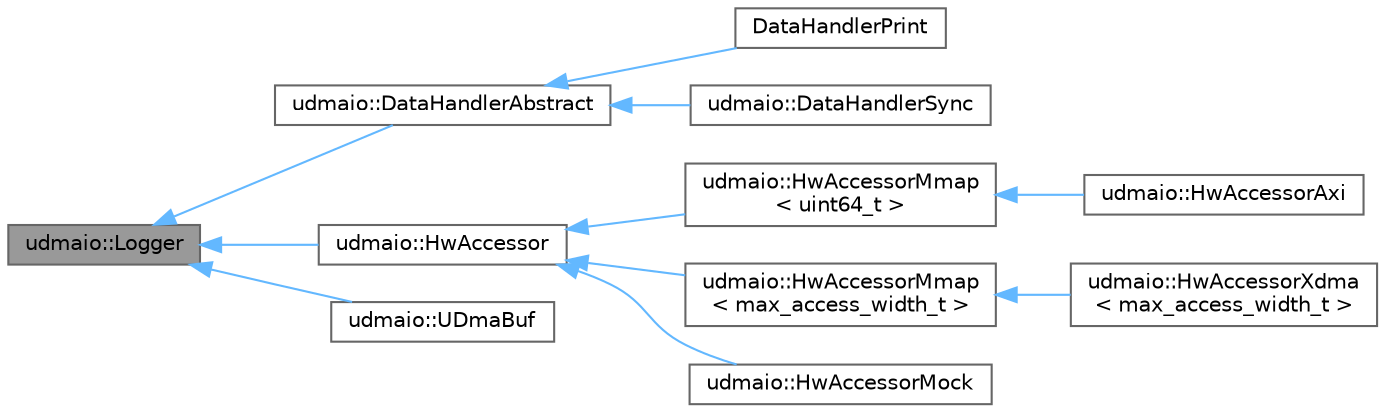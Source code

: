 digraph "udmaio::Logger"
{
 // INTERACTIVE_SVG=YES
 // LATEX_PDF_SIZE
  bgcolor="transparent";
  edge [fontname=Helvetica,fontsize=10,labelfontname=Helvetica,labelfontsize=10];
  node [fontname=Helvetica,fontsize=10,shape=box,height=0.2,width=0.4];
  rankdir="LR";
  Node1 [label="udmaio::Logger",height=0.2,width=0.4,color="gray40", fillcolor="grey60", style="filled", fontcolor="black",tooltip=" "];
  Node1 -> Node2 [dir="back",color="steelblue1",style="solid"];
  Node2 [label="udmaio::DataHandlerAbstract",height=0.2,width=0.4,color="gray40", fillcolor="white", style="filled",URL="$classudmaio_1_1_data_handler_abstract.html",tooltip="Base class to implement a DMA data reception handler."];
  Node2 -> Node3 [dir="back",color="steelblue1",style="solid"];
  Node3 [label="DataHandlerPrint",height=0.2,width=0.4,color="gray40", fillcolor="white", style="filled",URL="$class_data_handler_print.html",tooltip="DataHandler implementation that checks LFSR data and prints status / stats."];
  Node2 -> Node4 [dir="back",color="steelblue1",style="solid"];
  Node4 [label="udmaio::DataHandlerSync",height=0.2,width=0.4,color="gray40", fillcolor="white", style="filled",URL="$classudmaio_1_1_data_handler_sync.html",tooltip="Synchronous data handler with blocking read interface."];
  Node1 -> Node5 [dir="back",color="steelblue1",style="solid"];
  Node5 [label="udmaio::HwAccessor",height=0.2,width=0.4,color="gray40", fillcolor="white", style="filled",URL="$classudmaio_1_1_hw_accessor.html",tooltip="Base class for hardware access."];
  Node5 -> Node6 [dir="back",color="steelblue1",style="solid"];
  Node6 [label="udmaio::HwAccessorMmap\l\< uint64_t \>",height=0.2,width=0.4,color="gray40", fillcolor="white", style="filled",URL="$classudmaio_1_1_hw_accessor_mmap.html",tooltip=" "];
  Node6 -> Node7 [dir="back",color="steelblue1",style="solid"];
  Node7 [label="udmaio::HwAccessorAxi",height=0.2,width=0.4,color="gray40", fillcolor="white", style="filled",URL="$classudmaio_1_1_hw_accessor_axi.html",tooltip=" "];
  Node5 -> Node8 [dir="back",color="steelblue1",style="solid"];
  Node8 [label="udmaio::HwAccessorMmap\l\< max_access_width_t \>",height=0.2,width=0.4,color="gray40", fillcolor="white", style="filled",URL="$classudmaio_1_1_hw_accessor_mmap.html",tooltip=" "];
  Node8 -> Node9 [dir="back",color="steelblue1",style="solid"];
  Node9 [label="udmaio::HwAccessorXdma\l\< max_access_width_t \>",height=0.2,width=0.4,color="gray40", fillcolor="white", style="filled",URL="$classudmaio_1_1_hw_accessor_xdma.html",tooltip=" "];
  Node5 -> Node10 [dir="back",color="steelblue1",style="solid"];
  Node10 [label="udmaio::HwAccessorMock",height=0.2,width=0.4,color="gray40", fillcolor="white", style="filled",URL="$classudmaio_1_1_hw_accessor_mock.html",tooltip=" "];
  Node1 -> Node11 [dir="back",color="steelblue1",style="solid"];
  Node11 [label="udmaio::UDmaBuf",height=0.2,width=0.4,color="gray40", fillcolor="white", style="filled",URL="$classudmaio_1_1_u_dma_buf.html",tooltip="DMA data buffer accessed over AXI/UIO, implemented w/ udmabuf (see https://github...."];
}
